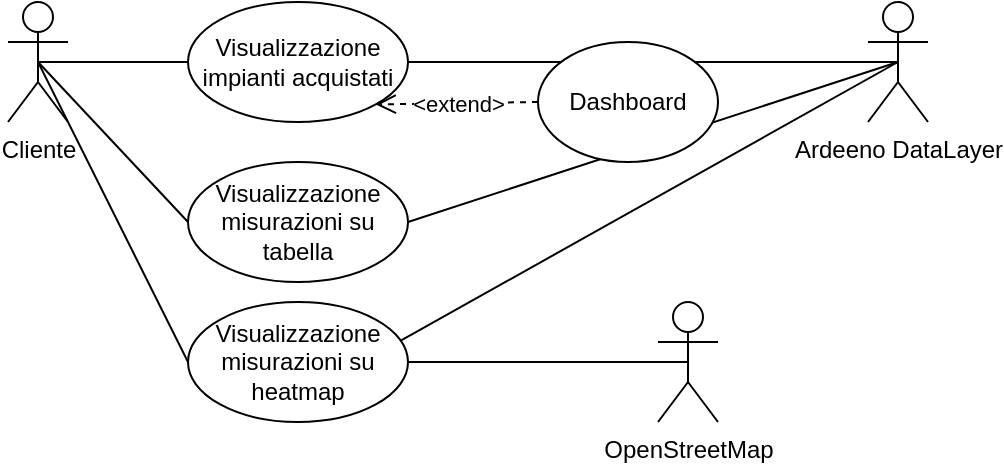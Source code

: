 <mxfile scale="4" border="0">
    <diagram id="2pkDhd71fD2mC2tWStdZ" name="Page-1">
        <mxGraphModel dx="771" dy="626" grid="1" gridSize="10" guides="1" tooltips="1" connect="1" arrows="1" fold="1" page="1" pageScale="1" pageWidth="827" pageHeight="1169" background="#FFFFFF" math="0" shadow="0">
            <root>
                <mxCell id="0"/>
                <mxCell id="1" parent="0"/>
                <mxCell id="OmCYWnrhbO7qevd_RyAj-18" style="edgeStyle=none;rounded=0;orthogonalLoop=1;jettySize=auto;html=1;exitX=0;exitY=0.5;exitDx=0;exitDy=0;entryX=0.5;entryY=0.5;entryDx=0;entryDy=0;entryPerimeter=0;endArrow=none;endFill=0;endSize=10;strokeColor=#000000;" parent="1" source="O_CSJ5SETcwsMR54zyhG-13" target="OmCYWnrhbO7qevd_RyAj-15" edge="1">
                    <mxGeometry relative="1" as="geometry"/>
                </mxCell>
                <mxCell id="O_CSJ5SETcwsMR54zyhG-13" value="Visualizzazione impianti acquistati" style="ellipse;whiteSpace=wrap;html=1;strokeColor=#000000;" parent="1" vertex="1">
                    <mxGeometry x="350" y="400" width="110" height="60" as="geometry"/>
                </mxCell>
                <mxCell id="OmCYWnrhbO7qevd_RyAj-33" style="edgeStyle=none;rounded=0;orthogonalLoop=1;jettySize=auto;html=1;exitX=0;exitY=0.5;exitDx=0;exitDy=0;endArrow=none;endFill=0;endSize=10;entryX=0.5;entryY=0.5;entryDx=0;entryDy=0;entryPerimeter=0;strokeColor=#000000;" parent="1" source="O_CSJ5SETcwsMR54zyhG-15" target="OmCYWnrhbO7qevd_RyAj-15" edge="1">
                    <mxGeometry relative="1" as="geometry">
                        <mxPoint x="300" y="480" as="targetPoint"/>
                    </mxGeometry>
                </mxCell>
                <mxCell id="O_CSJ5SETcwsMR54zyhG-15" value="Visualizzazione misurazioni su tabella" style="ellipse;whiteSpace=wrap;html=1;strokeColor=#000000;" parent="1" vertex="1">
                    <mxGeometry x="350" y="480" width="110" height="60" as="geometry"/>
                </mxCell>
                <mxCell id="OmCYWnrhbO7qevd_RyAj-32" style="edgeStyle=none;rounded=0;orthogonalLoop=1;jettySize=auto;html=1;entryX=0;entryY=0.5;entryDx=0;entryDy=0;endArrow=none;endFill=0;endSize=10;exitX=0.5;exitY=0.5;exitDx=0;exitDy=0;exitPerimeter=0;strokeColor=#000000;" parent="1" source="OmCYWnrhbO7qevd_RyAj-15" target="OmCYWnrhbO7qevd_RyAj-27" edge="1">
                    <mxGeometry relative="1" as="geometry">
                        <mxPoint x="300" y="450" as="sourcePoint"/>
                    </mxGeometry>
                </mxCell>
                <mxCell id="OmCYWnrhbO7qevd_RyAj-15" value="Cliente" style="shape=umlActor;verticalLabelPosition=bottom;verticalAlign=top;html=1;outlineConnect=0;perimeterSpacing=14;strokeColor=#000000;" parent="1" vertex="1">
                    <mxGeometry x="260" y="400" width="30" height="60" as="geometry"/>
                </mxCell>
                <mxCell id="OmCYWnrhbO7qevd_RyAj-23" style="edgeStyle=none;rounded=0;orthogonalLoop=1;jettySize=auto;html=1;exitX=0.5;exitY=0.5;exitDx=0;exitDy=0;exitPerimeter=0;entryX=1;entryY=0.5;entryDx=0;entryDy=0;endArrow=none;endFill=0;endSize=10;strokeColor=#000000;" parent="1" source="OmCYWnrhbO7qevd_RyAj-16" target="O_CSJ5SETcwsMR54zyhG-13" edge="1">
                    <mxGeometry relative="1" as="geometry">
                        <mxPoint x="600" y="414" as="targetPoint"/>
                    </mxGeometry>
                </mxCell>
                <mxCell id="OmCYWnrhbO7qevd_RyAj-48" style="edgeStyle=none;rounded=0;orthogonalLoop=1;jettySize=auto;html=1;exitX=0.5;exitY=0.5;exitDx=0;exitDy=0;exitPerimeter=0;entryX=1;entryY=0.5;entryDx=0;entryDy=0;endArrow=none;endFill=0;endSize=10;strokeColor=#000000;" parent="1" source="OmCYWnrhbO7qevd_RyAj-16" target="O_CSJ5SETcwsMR54zyhG-15" edge="1">
                    <mxGeometry relative="1" as="geometry">
                        <mxPoint x="600" y="550" as="targetPoint"/>
                    </mxGeometry>
                </mxCell>
                <mxCell id="sVOuRwzDo-dUhApLFRC5-1" style="rounded=0;orthogonalLoop=1;jettySize=auto;html=1;exitX=0.5;exitY=0.5;exitDx=0;exitDy=0;exitPerimeter=0;entryX=0.969;entryY=0.32;entryDx=0;entryDy=0;strokeColor=#000000;endArrow=none;endFill=0;entryPerimeter=0;" parent="1" source="OmCYWnrhbO7qevd_RyAj-16" target="OmCYWnrhbO7qevd_RyAj-27" edge="1">
                    <mxGeometry relative="1" as="geometry"/>
                </mxCell>
                <mxCell id="OmCYWnrhbO7qevd_RyAj-16" value="Ardeeno DataLayer" style="shape=umlActor;verticalLabelPosition=bottom;verticalAlign=top;html=1;outlineConnect=0;strokeColor=#000000;" parent="1" vertex="1">
                    <mxGeometry x="690" y="400" width="30" height="60" as="geometry"/>
                </mxCell>
                <mxCell id="OmCYWnrhbO7qevd_RyAj-22" value="Dashboard" style="ellipse;whiteSpace=wrap;html=1;strokeColor=#000000;" parent="1" vertex="1">
                    <mxGeometry x="525" y="420" width="90" height="60" as="geometry"/>
                </mxCell>
                <mxCell id="OmCYWnrhbO7qevd_RyAj-25" value="&amp;lt;extend&amp;gt;" style="endArrow=open;endSize=8;endFill=0;html=1;rounded=0;dashed=1;exitX=0;exitY=0.5;exitDx=0;exitDy=0;strokeColor=#000000;entryX=1;entryY=1;entryDx=0;entryDy=0;startSize=0;" parent="1" source="OmCYWnrhbO7qevd_RyAj-22" target="O_CSJ5SETcwsMR54zyhG-13" edge="1">
                    <mxGeometry width="160" relative="1" as="geometry">
                        <mxPoint x="560" y="380" as="sourcePoint"/>
                        <mxPoint x="440" y="440" as="targetPoint"/>
                    </mxGeometry>
                </mxCell>
                <mxCell id="OmCYWnrhbO7qevd_RyAj-27" value="Visualizzazione misurazioni su heatmap" style="ellipse;whiteSpace=wrap;html=1;strokeColor=#000000;" parent="1" vertex="1">
                    <mxGeometry x="350" y="550" width="110" height="60" as="geometry"/>
                </mxCell>
                <mxCell id="OmCYWnrhbO7qevd_RyAj-52" style="edgeStyle=none;rounded=0;orthogonalLoop=1;jettySize=auto;html=1;exitX=0.5;exitY=0.5;exitDx=0;exitDy=0;exitPerimeter=0;entryX=1;entryY=0.5;entryDx=0;entryDy=0;endArrow=none;endFill=0;endSize=10;strokeColor=#000000;" parent="1" source="OmCYWnrhbO7qevd_RyAj-43" target="OmCYWnrhbO7qevd_RyAj-27" edge="1">
                    <mxGeometry relative="1" as="geometry">
                        <mxPoint x="590" y="620" as="targetPoint"/>
                    </mxGeometry>
                </mxCell>
                <mxCell id="OmCYWnrhbO7qevd_RyAj-43" value="OpenStreetMap" style="shape=umlActor;verticalLabelPosition=bottom;verticalAlign=top;html=1;outlineConnect=0;strokeColor=#000000;" parent="1" vertex="1">
                    <mxGeometry x="585" y="550" width="30" height="60" as="geometry"/>
                </mxCell>
            </root>
        </mxGraphModel>
    </diagram>
</mxfile>